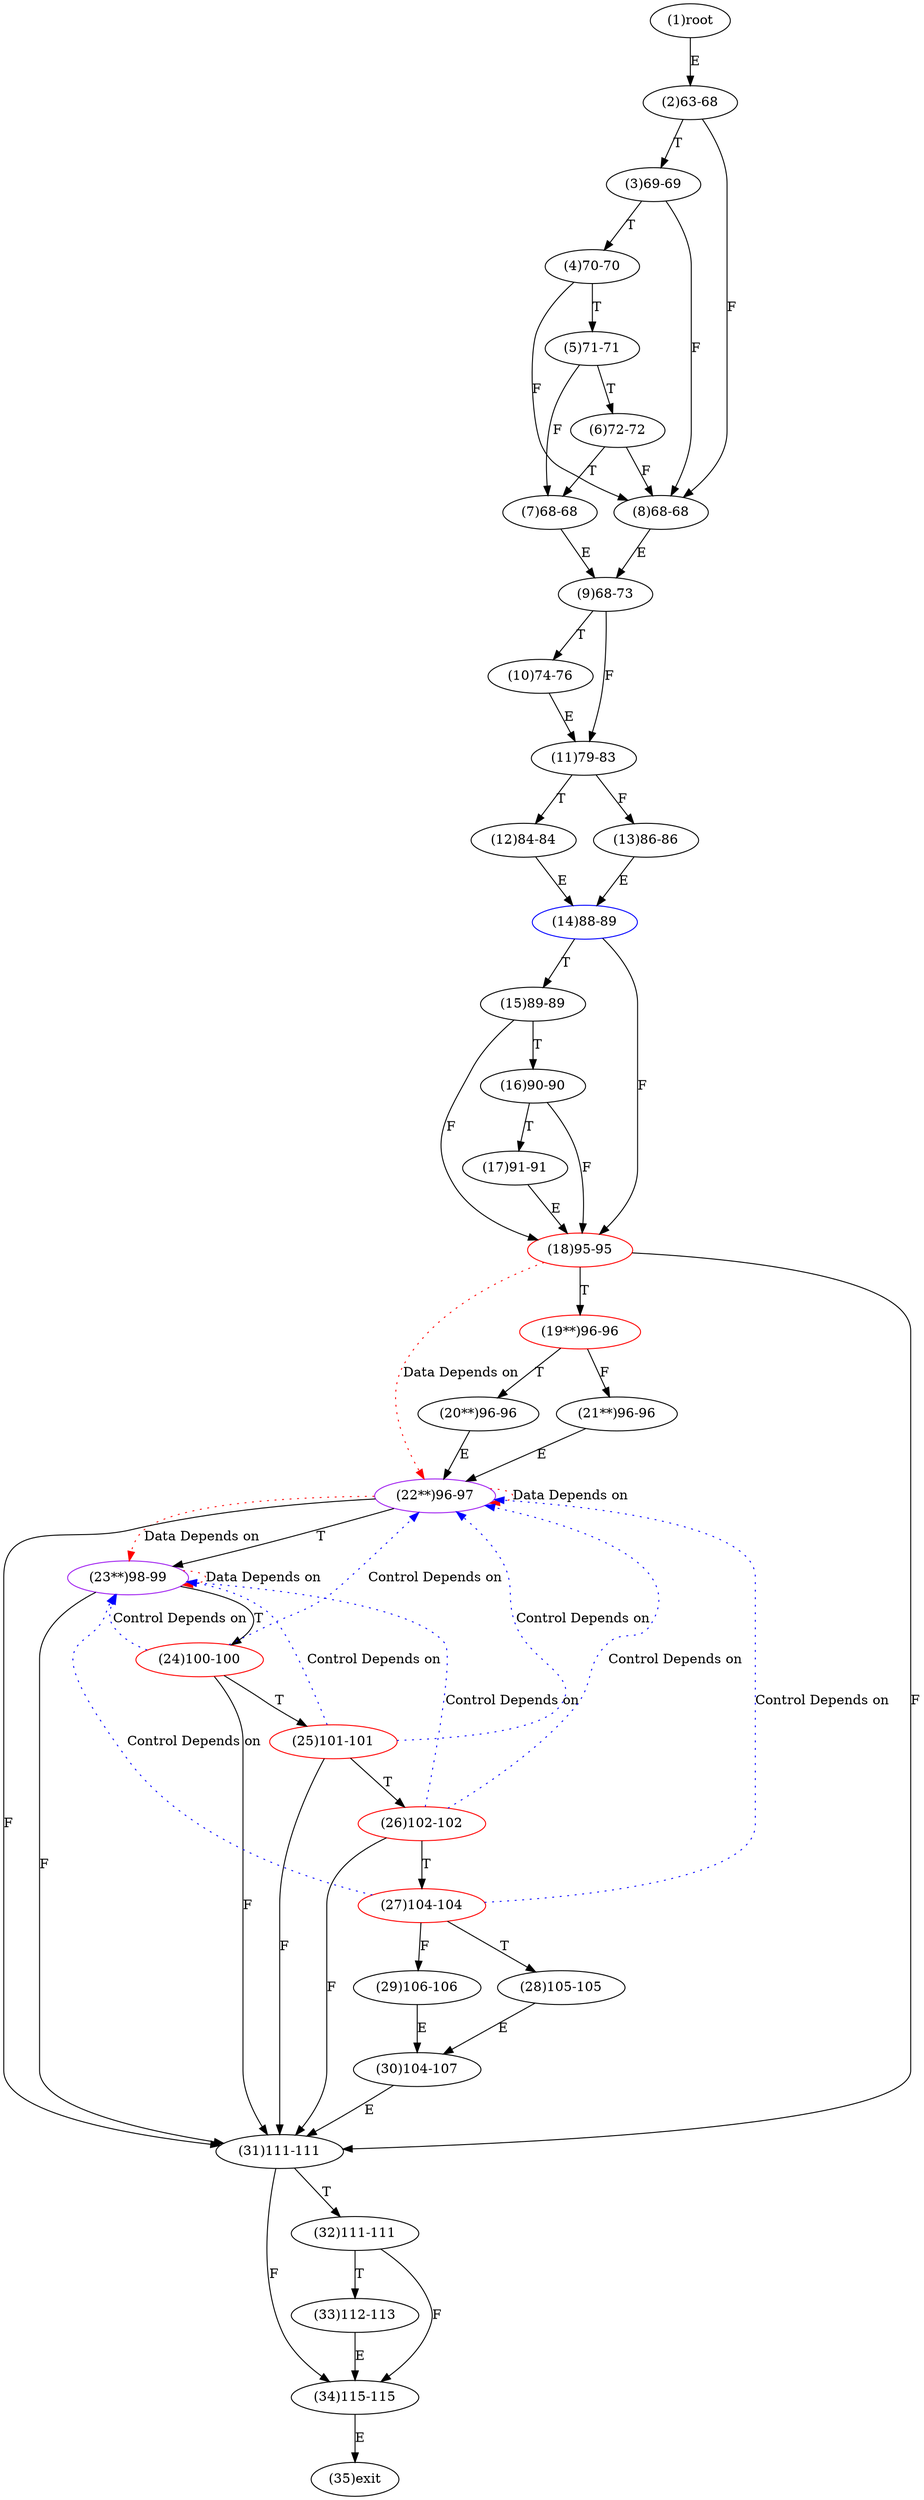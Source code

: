 digraph "" { 
1[ label="(1)root"];
2[ label="(2)63-68"];
3[ label="(3)69-69"];
4[ label="(4)70-70"];
5[ label="(5)71-71"];
6[ label="(6)72-72"];
7[ label="(7)68-68"];
8[ label="(8)68-68"];
9[ label="(9)68-73"];
10[ label="(10)74-76"];
11[ label="(11)79-83"];
12[ label="(12)84-84"];
13[ label="(13)86-86"];
14[ label="(14)88-89",color=blue];
15[ label="(15)89-89"];
17[ label="(17)91-91"];
16[ label="(16)90-90"];
19[ label="(19**)96-96",color=red];
18[ label="(18)95-95",color=red];
21[ label="(21**)96-96"];
20[ label="(20**)96-96"];
23[ label="(23**)98-99",color=purple];
22[ label="(22**)96-97",color=purple];
25[ label="(25)101-101",color=red];
24[ label="(24)100-100",color=red];
27[ label="(27)104-104",color=red];
26[ label="(26)102-102",color=red];
29[ label="(29)106-106"];
28[ label="(28)105-105"];
31[ label="(31)111-111"];
30[ label="(30)104-107"];
34[ label="(34)115-115"];
35[ label="(35)exit"];
32[ label="(32)111-111"];
33[ label="(33)112-113"];
1->2[ label="E"];
2->8[ label="F"];
2->3[ label="T"];
3->8[ label="F"];
3->4[ label="T"];
4->8[ label="F"];
4->5[ label="T"];
5->7[ label="F"];
5->6[ label="T"];
6->8[ label="F"];
6->7[ label="T"];
7->9[ label="E"];
8->9[ label="E"];
9->11[ label="F"];
9->10[ label="T"];
10->11[ label="E"];
11->13[ label="F"];
11->12[ label="T"];
12->14[ label="E"];
13->14[ label="E"];
14->18[ label="F"];
14->15[ label="T"];
15->18[ label="F"];
15->16[ label="T"];
16->18[ label="F"];
16->17[ label="T"];
17->18[ label="E"];
18->31[ label="F"];
18->19[ label="T"];
19->21[ label="F"];
19->20[ label="T"];
20->22[ label="E"];
21->22[ label="E"];
22->31[ label="F"];
22->23[ label="T"];
23->31[ label="F"];
23->24[ label="T"];
24->31[ label="F"];
24->25[ label="T"];
25->31[ label="F"];
25->26[ label="T"];
26->31[ label="F"];
26->27[ label="T"];
27->29[ label="F"];
27->28[ label="T"];
28->30[ label="E"];
29->30[ label="E"];
30->31[ label="E"];
31->34[ label="F"];
31->32[ label="T"];
32->34[ label="F"];
32->33[ label="T"];
33->34[ label="E"];
34->35[ label="E"];
18->22[ color="red" label="Data Depends on" style = dotted ];
23->23[ color="red" label="Data Depends on" style = dotted ];
22->22[ color="red" label="Data Depends on" style = dotted ];
22->23[ color="red" label="Data Depends on" style = dotted ];
25->23[ color="blue" label="Control Depends on" style = dotted ];
25->22[ color="blue" label="Control Depends on" style = dotted ];
24->22[ color="blue" label="Control Depends on" style = dotted ];
24->23[ color="blue" label="Control Depends on" style = dotted ];
27->23[ color="blue" label="Control Depends on" style = dotted ];
27->22[ color="blue" label="Control Depends on" style = dotted ];
26->22[ color="blue" label="Control Depends on" style = dotted ];
26->23[ color="blue" label="Control Depends on" style = dotted ];
}